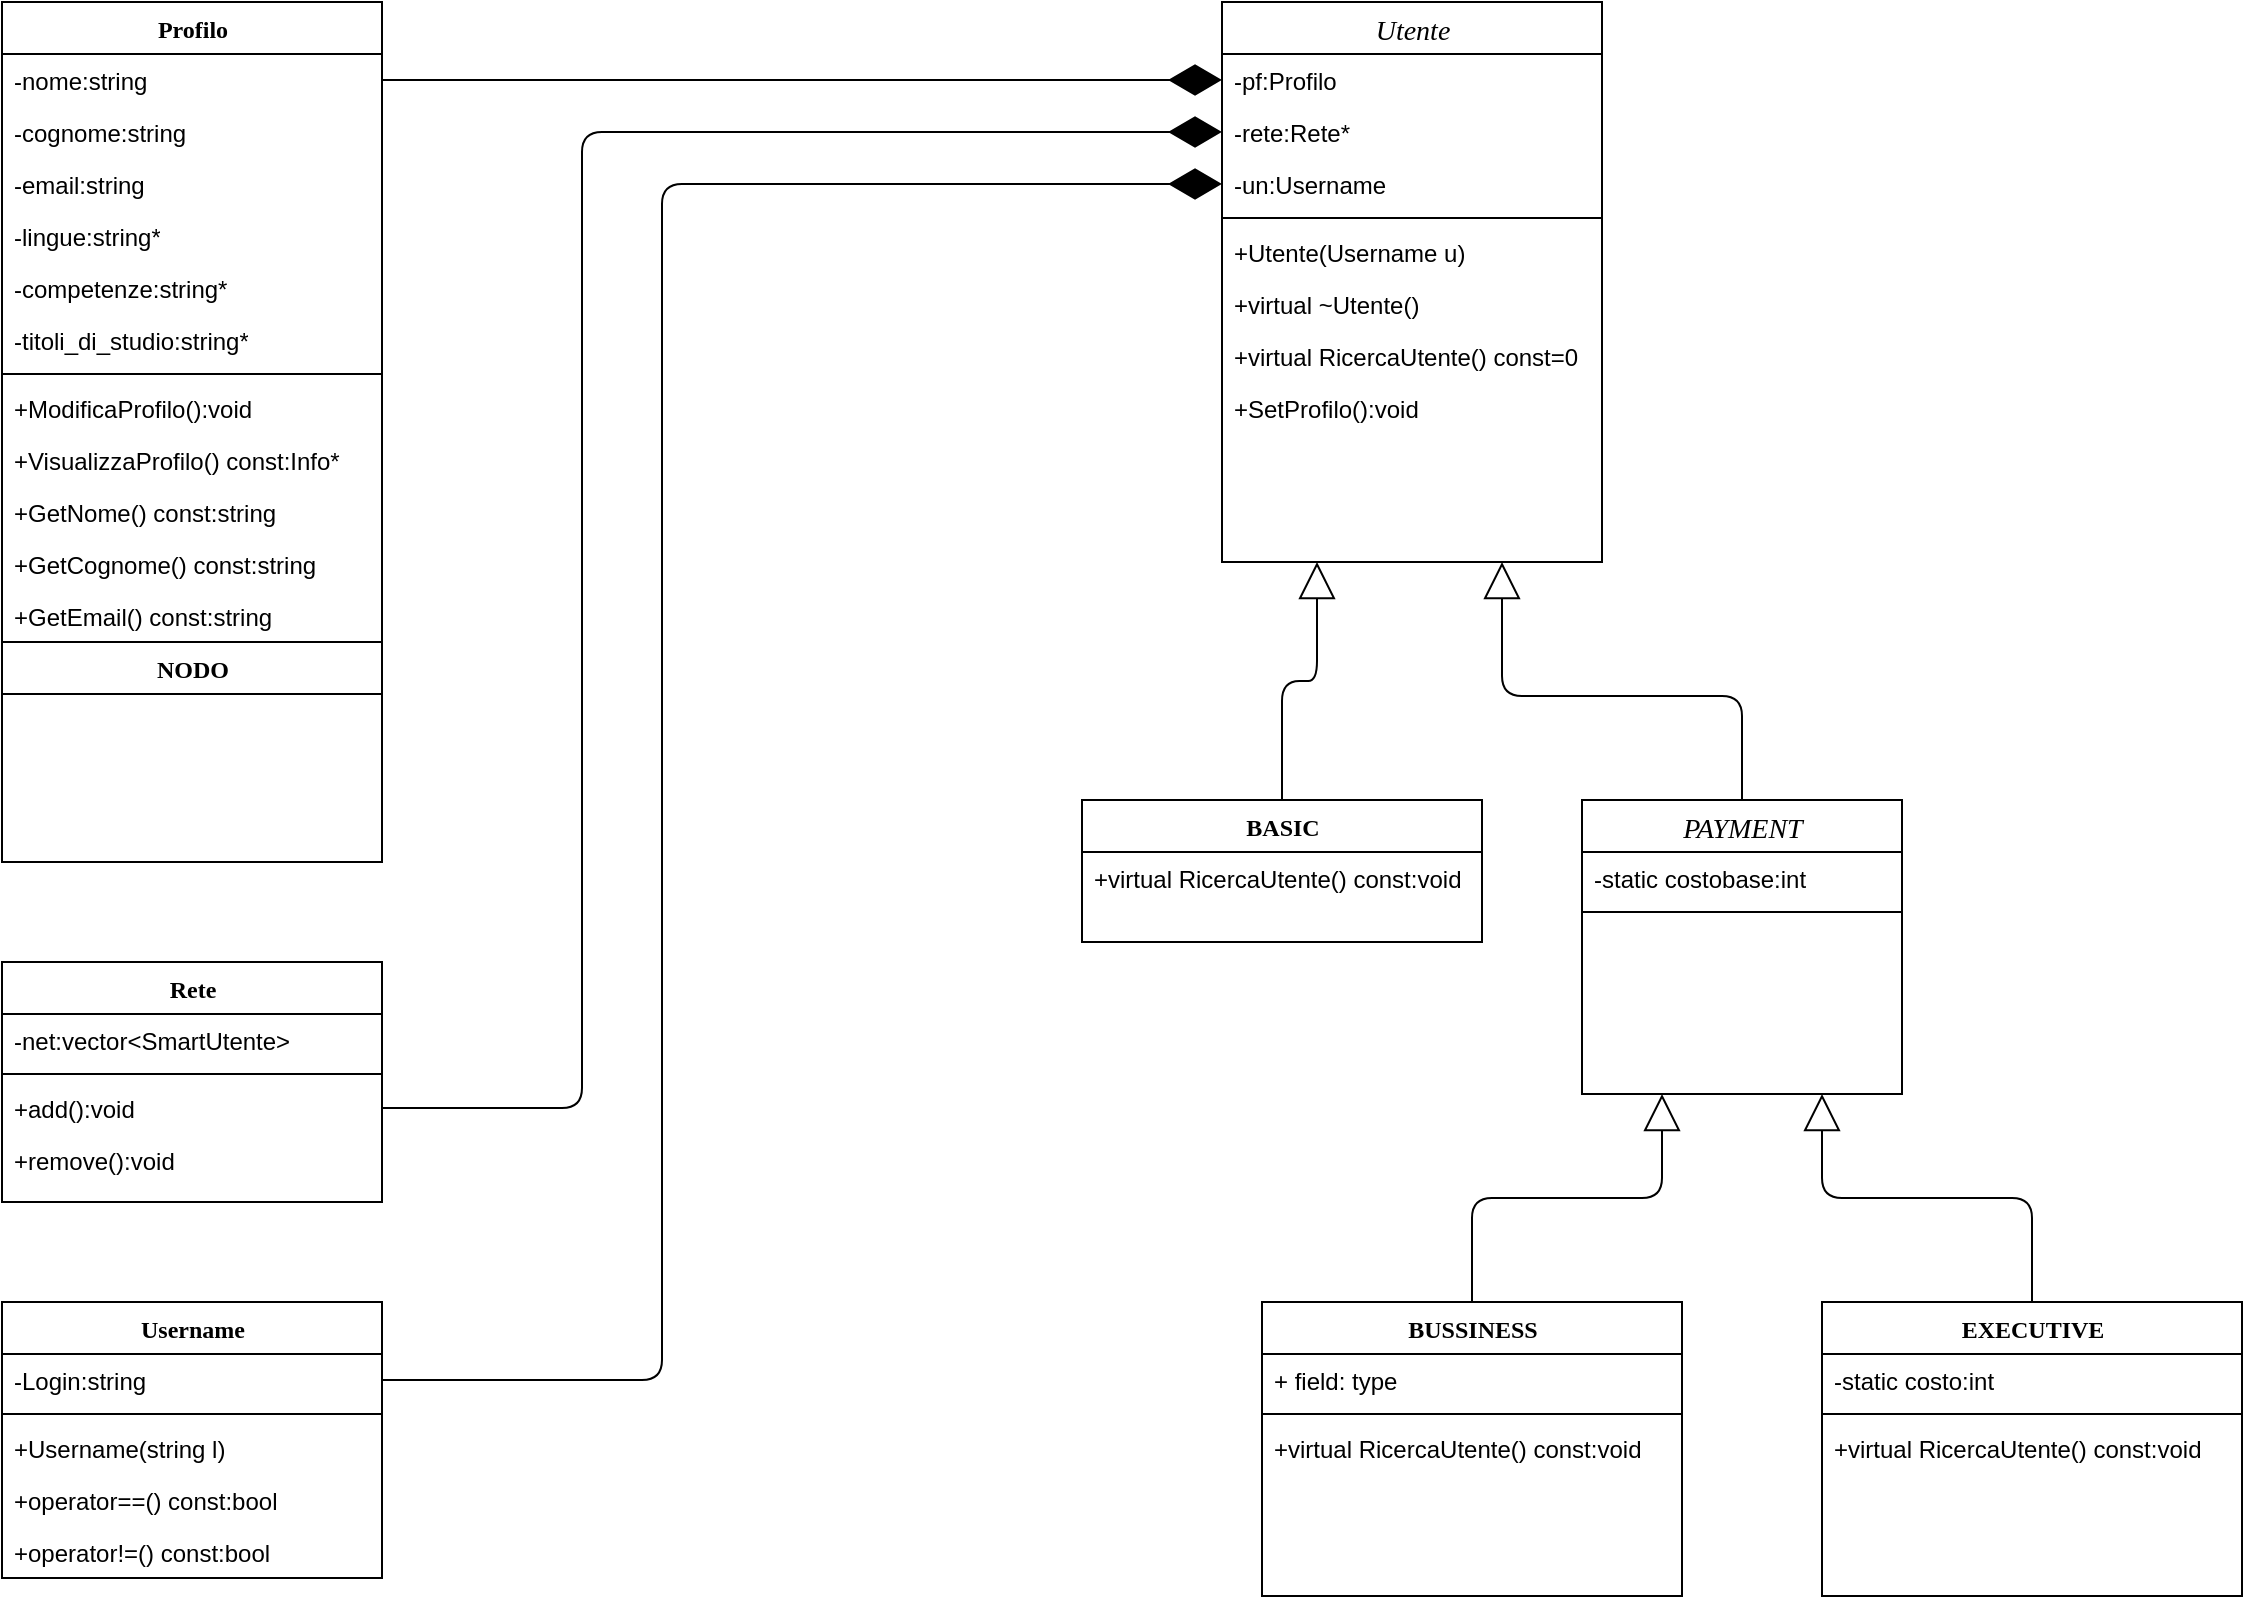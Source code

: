 <mxfile version="13.9.9" type="device"><diagram name="Page-1" id="9f46799a-70d6-7492-0946-bef42562c5a5"><mxGraphModel dx="3305" dy="1007" grid="1" gridSize="10" guides="1" tooltips="1" connect="1" arrows="1" fold="1" page="1" pageScale="1" pageWidth="1100" pageHeight="850" background="#ffffff" math="0" shadow="0"><root><mxCell id="0"/><mxCell id="1" parent="0"/><mxCell id="78961159f06e98e8-43" value="&lt;i style=&quot;font-weight: normal&quot;&gt;&lt;font style=&quot;font-size: 14px&quot;&gt;Utente&lt;/font&gt;&lt;/i&gt;" style="swimlane;html=1;fontStyle=1;align=center;verticalAlign=top;childLayout=stackLayout;horizontal=1;startSize=26;horizontalStack=0;resizeParent=1;resizeLast=0;collapsible=1;marginBottom=0;swimlaneFillColor=#ffffff;rounded=0;shadow=0;comic=0;labelBackgroundColor=none;strokeWidth=1;fillColor=none;fontFamily=Verdana;fontSize=12" parent="1" vertex="1"><mxGeometry x="440" y="60" width="190" height="280" as="geometry"/></mxCell><mxCell id="78961159f06e98e8-44" value="-pf:Profilo" style="text;html=1;strokeColor=none;fillColor=none;align=left;verticalAlign=top;spacingLeft=4;spacingRight=4;whiteSpace=wrap;overflow=hidden;rotatable=0;points=[[0,0.5],[1,0.5]];portConstraint=eastwest;" parent="78961159f06e98e8-43" vertex="1"><mxGeometry y="26" width="190" height="26" as="geometry"/></mxCell><mxCell id="78961159f06e98e8-45" value="-rete:Rete*" style="text;html=1;strokeColor=none;fillColor=none;align=left;verticalAlign=top;spacingLeft=4;spacingRight=4;whiteSpace=wrap;overflow=hidden;rotatable=0;points=[[0,0.5],[1,0.5]];portConstraint=eastwest;" parent="78961159f06e98e8-43" vertex="1"><mxGeometry y="52" width="190" height="26" as="geometry"/></mxCell><mxCell id="78961159f06e98e8-49" value="-un:Username" style="text;html=1;strokeColor=none;fillColor=none;align=left;verticalAlign=top;spacingLeft=4;spacingRight=4;whiteSpace=wrap;overflow=hidden;rotatable=0;points=[[0,0.5],[1,0.5]];portConstraint=eastwest;" parent="78961159f06e98e8-43" vertex="1"><mxGeometry y="78" width="190" height="26" as="geometry"/></mxCell><mxCell id="78961159f06e98e8-51" value="" style="line;html=1;strokeWidth=1;fillColor=none;align=left;verticalAlign=middle;spacingTop=-1;spacingLeft=3;spacingRight=3;rotatable=0;labelPosition=right;points=[];portConstraint=eastwest;" parent="78961159f06e98e8-43" vertex="1"><mxGeometry y="104" width="190" height="8" as="geometry"/></mxCell><mxCell id="78961159f06e98e8-52" value="+Utente(Username u)" style="text;html=1;strokeColor=none;fillColor=none;align=left;verticalAlign=top;spacingLeft=4;spacingRight=4;whiteSpace=wrap;overflow=hidden;rotatable=0;points=[[0,0.5],[1,0.5]];portConstraint=eastwest;" parent="78961159f06e98e8-43" vertex="1"><mxGeometry y="112" width="190" height="26" as="geometry"/></mxCell><mxCell id="78961159f06e98e8-53" value="+virtual ~Utente()" style="text;html=1;strokeColor=none;fillColor=none;align=left;verticalAlign=top;spacingLeft=4;spacingRight=4;whiteSpace=wrap;overflow=hidden;rotatable=0;points=[[0,0.5],[1,0.5]];portConstraint=eastwest;" parent="78961159f06e98e8-43" vertex="1"><mxGeometry y="138" width="190" height="26" as="geometry"/></mxCell><mxCell id="v5UPgxC0R2REi918HXMx-52" value="+virtual RicercaUtente() const=0" style="text;html=1;strokeColor=none;fillColor=none;align=left;verticalAlign=top;spacingLeft=4;spacingRight=4;whiteSpace=wrap;overflow=hidden;rotatable=0;points=[[0,0.5],[1,0.5]];portConstraint=eastwest;" parent="78961159f06e98e8-43" vertex="1"><mxGeometry y="164" width="190" height="26" as="geometry"/></mxCell><mxCell id="mXq1C8fhPcUwfYQWxl5j-1" value="+SetProfilo():void" style="text;html=1;strokeColor=none;fillColor=none;align=left;verticalAlign=top;spacingLeft=4;spacingRight=4;whiteSpace=wrap;overflow=hidden;rotatable=0;points=[[0,0.5],[1,0.5]];portConstraint=eastwest;" parent="78961159f06e98e8-43" vertex="1"><mxGeometry y="190" width="190" height="26" as="geometry"/></mxCell><mxCell id="78961159f06e98e8-82" value="BASIC" style="swimlane;html=1;fontStyle=1;align=center;verticalAlign=top;childLayout=stackLayout;horizontal=1;startSize=26;horizontalStack=0;resizeParent=1;resizeLast=0;collapsible=1;marginBottom=0;swimlaneFillColor=#ffffff;rounded=0;shadow=0;comic=0;labelBackgroundColor=none;strokeWidth=1;fillColor=none;fontFamily=Verdana;fontSize=12" parent="1" vertex="1"><mxGeometry x="370" y="459" width="200" height="71" as="geometry"/></mxCell><mxCell id="v5UPgxC0R2REi918HXMx-55" value="+virtual RicercaUtente() const:void" style="text;html=1;strokeColor=none;fillColor=none;align=left;verticalAlign=top;spacingLeft=4;spacingRight=4;whiteSpace=wrap;overflow=hidden;rotatable=0;points=[[0,0.5],[1,0.5]];portConstraint=eastwest;" parent="78961159f06e98e8-82" vertex="1"><mxGeometry y="26" width="200" height="26" as="geometry"/></mxCell><mxCell id="78961159f06e98e8-126" style="edgeStyle=orthogonalEdgeStyle;html=1;labelBackgroundColor=none;startFill=0;startSize=8;endArrow=block;endFill=0;endSize=16;fontFamily=Verdana;fontSize=12;" parent="1" source="78961159f06e98e8-108" target="78961159f06e98e8-43" edge="1"><mxGeometry relative="1" as="geometry"><Array as="points"><mxPoint x="700" y="407"/><mxPoint x="580" y="407"/></Array></mxGeometry></mxCell><mxCell id="78961159f06e98e8-108" value="&lt;span style=&quot;font-weight: normal&quot;&gt;&lt;i&gt;&lt;font style=&quot;font-size: 14px&quot;&gt;PAYMENT&lt;/font&gt;&lt;/i&gt;&lt;/span&gt;" style="swimlane;html=1;fontStyle=1;align=center;verticalAlign=top;childLayout=stackLayout;horizontal=1;startSize=26;horizontalStack=0;resizeParent=1;resizeLast=0;collapsible=1;marginBottom=0;swimlaneFillColor=#ffffff;rounded=0;shadow=0;comic=0;labelBackgroundColor=none;strokeWidth=1;fillColor=none;fontFamily=Verdana;fontSize=12" parent="1" vertex="1"><mxGeometry x="620" y="459.0" width="160" height="147" as="geometry"/></mxCell><mxCell id="78961159f06e98e8-109" value="-static costobase:int" style="text;html=1;strokeColor=none;fillColor=none;align=left;verticalAlign=top;spacingLeft=4;spacingRight=4;whiteSpace=wrap;overflow=hidden;rotatable=0;points=[[0,0.5],[1,0.5]];portConstraint=eastwest;" parent="78961159f06e98e8-108" vertex="1"><mxGeometry y="26" width="160" height="26" as="geometry"/></mxCell><mxCell id="78961159f06e98e8-116" value="" style="line;html=1;strokeWidth=1;fillColor=none;align=left;verticalAlign=middle;spacingTop=-1;spacingLeft=3;spacingRight=3;rotatable=0;labelPosition=right;points=[];portConstraint=eastwest;" parent="78961159f06e98e8-108" vertex="1"><mxGeometry y="52" width="160" height="8" as="geometry"/></mxCell><mxCell id="v5UPgxC0R2REi918HXMx-1" value="EXECUTIVE" style="swimlane;html=1;fontStyle=1;align=center;verticalAlign=top;childLayout=stackLayout;horizontal=1;startSize=26;horizontalStack=0;resizeParent=1;resizeLast=0;collapsible=1;marginBottom=0;swimlaneFillColor=#ffffff;rounded=0;shadow=0;comic=0;labelBackgroundColor=none;strokeWidth=1;fillColor=none;fontFamily=Verdana;fontSize=12" parent="1" vertex="1"><mxGeometry x="740" y="710" width="210" height="147" as="geometry"/></mxCell><mxCell id="v5UPgxC0R2REi918HXMx-2" value="-static costo:int" style="text;html=1;strokeColor=none;fillColor=none;align=left;verticalAlign=top;spacingLeft=4;spacingRight=4;whiteSpace=wrap;overflow=hidden;rotatable=0;points=[[0,0.5],[1,0.5]];portConstraint=eastwest;" parent="v5UPgxC0R2REi918HXMx-1" vertex="1"><mxGeometry y="26" width="210" height="26" as="geometry"/></mxCell><mxCell id="v5UPgxC0R2REi918HXMx-4" value="" style="line;html=1;strokeWidth=1;fillColor=none;align=left;verticalAlign=middle;spacingTop=-1;spacingLeft=3;spacingRight=3;rotatable=0;labelPosition=right;points=[];portConstraint=eastwest;" parent="v5UPgxC0R2REi918HXMx-1" vertex="1"><mxGeometry y="52" width="210" height="8" as="geometry"/></mxCell><mxCell id="ZDQgg5jnNf_6AU-pzQJe-7" value="+virtual RicercaUtente() const:void" style="text;html=1;strokeColor=none;fillColor=none;align=left;verticalAlign=top;spacingLeft=4;spacingRight=4;whiteSpace=wrap;overflow=hidden;rotatable=0;points=[[0,0.5],[1,0.5]];portConstraint=eastwest;" parent="v5UPgxC0R2REi918HXMx-1" vertex="1"><mxGeometry y="60" width="210" height="26" as="geometry"/></mxCell><mxCell id="v5UPgxC0R2REi918HXMx-7" value="BUSSINESS" style="swimlane;html=1;fontStyle=1;align=center;verticalAlign=top;childLayout=stackLayout;horizontal=1;startSize=26;horizontalStack=0;resizeParent=1;resizeLast=0;collapsible=1;marginBottom=0;swimlaneFillColor=#ffffff;rounded=0;shadow=0;comic=0;labelBackgroundColor=none;strokeWidth=1;fillColor=none;fontFamily=Verdana;fontSize=12" parent="1" vertex="1"><mxGeometry x="460" y="710" width="210" height="147" as="geometry"/></mxCell><mxCell id="v5UPgxC0R2REi918HXMx-8" value="+ field: type" style="text;html=1;strokeColor=none;fillColor=none;align=left;verticalAlign=top;spacingLeft=4;spacingRight=4;whiteSpace=wrap;overflow=hidden;rotatable=0;points=[[0,0.5],[1,0.5]];portConstraint=eastwest;" parent="v5UPgxC0R2REi918HXMx-7" vertex="1"><mxGeometry y="26" width="210" height="26" as="geometry"/></mxCell><mxCell id="v5UPgxC0R2REi918HXMx-10" value="" style="line;html=1;strokeWidth=1;fillColor=none;align=left;verticalAlign=middle;spacingTop=-1;spacingLeft=3;spacingRight=3;rotatable=0;labelPosition=right;points=[];portConstraint=eastwest;" parent="v5UPgxC0R2REi918HXMx-7" vertex="1"><mxGeometry y="52" width="210" height="8" as="geometry"/></mxCell><mxCell id="ZDQgg5jnNf_6AU-pzQJe-8" value="+virtual RicercaUtente() const:void" style="text;html=1;strokeColor=none;fillColor=none;align=left;verticalAlign=top;spacingLeft=4;spacingRight=4;whiteSpace=wrap;overflow=hidden;rotatable=0;points=[[0,0.5],[1,0.5]];portConstraint=eastwest;" parent="v5UPgxC0R2REi918HXMx-7" vertex="1"><mxGeometry y="60" width="210" height="26" as="geometry"/></mxCell><mxCell id="v5UPgxC0R2REi918HXMx-13" value="" style="endArrow=block;endSize=16;endFill=0;html=1;entryX=0.75;entryY=1;entryDx=0;entryDy=0;exitX=0.5;exitY=0;exitDx=0;exitDy=0;edgeStyle=orthogonalEdgeStyle;" parent="1" source="v5UPgxC0R2REi918HXMx-1" target="78961159f06e98e8-108" edge="1"><mxGeometry width="160" relative="1" as="geometry"><mxPoint x="480" y="440" as="sourcePoint"/><mxPoint x="640" y="440" as="targetPoint"/></mxGeometry></mxCell><mxCell id="v5UPgxC0R2REi918HXMx-14" value="" style="endArrow=block;endSize=16;endFill=0;html=1;exitX=0.5;exitY=0;exitDx=0;exitDy=0;entryX=0.25;entryY=1;entryDx=0;entryDy=0;edgeStyle=orthogonalEdgeStyle;" parent="1" source="v5UPgxC0R2REi918HXMx-7" target="78961159f06e98e8-108" edge="1"><mxGeometry width="160" relative="1" as="geometry"><mxPoint x="430" y="550" as="sourcePoint"/><mxPoint x="590" y="550" as="targetPoint"/></mxGeometry></mxCell><mxCell id="v5UPgxC0R2REi918HXMx-17" value="" style="endArrow=diamondThin;endFill=1;endSize=24;html=1;entryX=0;entryY=0.5;entryDx=0;entryDy=0;exitX=1;exitY=0.5;exitDx=0;exitDy=0;edgeStyle=orthogonalEdgeStyle;" parent="1" source="v5UPgxC0R2REi918HXMx-21" target="78961159f06e98e8-49" edge="1"><mxGeometry width="160" relative="1" as="geometry"><mxPoint x="260" y="210" as="sourcePoint"/><mxPoint x="420" y="210" as="targetPoint"/><Array as="points"><mxPoint x="160" y="749"/><mxPoint x="160" y="151"/></Array></mxGeometry></mxCell><mxCell id="v5UPgxC0R2REi918HXMx-18" value="" style="endArrow=diamondThin;endFill=1;endSize=24;html=1;entryX=0;entryY=0.5;entryDx=0;entryDy=0;exitX=1;exitY=0.5;exitDx=0;exitDy=0;edgeStyle=orthogonalEdgeStyle;" parent="1" source="v5UPgxC0R2REi918HXMx-32" target="78961159f06e98e8-45" edge="1"><mxGeometry width="160" relative="1" as="geometry"><mxPoint x="40" y="355" as="sourcePoint"/><mxPoint x="420" y="158" as="targetPoint"/><Array as="points"><mxPoint x="120" y="613"/><mxPoint x="120" y="125"/></Array></mxGeometry></mxCell><mxCell id="v5UPgxC0R2REi918HXMx-19" value="" style="endArrow=diamondThin;endFill=1;endSize=24;html=1;entryX=0;entryY=0.5;entryDx=0;entryDy=0;exitX=1;exitY=0.5;exitDx=0;exitDy=0;" parent="1" target="78961159f06e98e8-44" edge="1"><mxGeometry width="160" relative="1" as="geometry"><mxPoint x="20" y="99" as="sourcePoint"/><mxPoint x="420" y="100" as="targetPoint"/></mxGeometry></mxCell><mxCell id="v5UPgxC0R2REi918HXMx-20" value="Username" style="swimlane;html=1;fontStyle=1;align=center;verticalAlign=top;childLayout=stackLayout;horizontal=1;startSize=26;horizontalStack=0;resizeParent=1;resizeLast=0;collapsible=1;marginBottom=0;swimlaneFillColor=#ffffff;rounded=0;shadow=0;comic=0;labelBackgroundColor=none;strokeWidth=1;fillColor=none;fontFamily=Verdana;fontSize=12" parent="1" vertex="1"><mxGeometry x="-170" y="710" width="190" height="138" as="geometry"/></mxCell><mxCell id="v5UPgxC0R2REi918HXMx-21" value="-Login:string" style="text;html=1;strokeColor=none;fillColor=none;align=left;verticalAlign=top;spacingLeft=4;spacingRight=4;whiteSpace=wrap;overflow=hidden;rotatable=0;points=[[0,0.5],[1,0.5]];portConstraint=eastwest;" parent="v5UPgxC0R2REi918HXMx-20" vertex="1"><mxGeometry y="26" width="190" height="26" as="geometry"/></mxCell><mxCell id="v5UPgxC0R2REi918HXMx-24" value="" style="line;html=1;strokeWidth=1;fillColor=none;align=left;verticalAlign=middle;spacingTop=-1;spacingLeft=3;spacingRight=3;rotatable=0;labelPosition=right;points=[];portConstraint=eastwest;" parent="v5UPgxC0R2REi918HXMx-20" vertex="1"><mxGeometry y="52" width="190" height="8" as="geometry"/></mxCell><mxCell id="v5UPgxC0R2REi918HXMx-25" value="+Username(string l)" style="text;html=1;strokeColor=none;fillColor=none;align=left;verticalAlign=top;spacingLeft=4;spacingRight=4;whiteSpace=wrap;overflow=hidden;rotatable=0;points=[[0,0.5],[1,0.5]];portConstraint=eastwest;" parent="v5UPgxC0R2REi918HXMx-20" vertex="1"><mxGeometry y="60" width="190" height="26" as="geometry"/></mxCell><mxCell id="sVwfXMxKjgZvQV13MR9O-2" value="+operator==() const:bool" style="text;html=1;strokeColor=none;fillColor=none;align=left;verticalAlign=top;spacingLeft=4;spacingRight=4;whiteSpace=wrap;overflow=hidden;rotatable=0;points=[[0,0.5],[1,0.5]];portConstraint=eastwest;" vertex="1" parent="v5UPgxC0R2REi918HXMx-20"><mxGeometry y="86" width="190" height="26" as="geometry"/></mxCell><mxCell id="sVwfXMxKjgZvQV13MR9O-3" value="+operator!=() const:bool" style="text;html=1;strokeColor=none;fillColor=none;align=left;verticalAlign=top;spacingLeft=4;spacingRight=4;whiteSpace=wrap;overflow=hidden;rotatable=0;points=[[0,0.5],[1,0.5]];portConstraint=eastwest;" vertex="1" parent="v5UPgxC0R2REi918HXMx-20"><mxGeometry y="112" width="190" height="26" as="geometry"/></mxCell><mxCell id="v5UPgxC0R2REi918HXMx-27" value="Rete" style="swimlane;html=1;fontStyle=1;align=center;verticalAlign=top;childLayout=stackLayout;horizontal=1;startSize=26;horizontalStack=0;resizeParent=1;resizeLast=0;collapsible=1;marginBottom=0;swimlaneFillColor=#ffffff;rounded=0;shadow=0;comic=0;labelBackgroundColor=none;strokeWidth=1;fillColor=none;fontFamily=Verdana;fontSize=12" parent="1" vertex="1"><mxGeometry x="-170" y="540" width="190" height="120" as="geometry"/></mxCell><mxCell id="v5UPgxC0R2REi918HXMx-28" value="-net:vector&amp;lt;SmartUtente&amp;gt;" style="text;html=1;strokeColor=none;fillColor=none;align=left;verticalAlign=top;spacingLeft=4;spacingRight=4;whiteSpace=wrap;overflow=hidden;rotatable=0;points=[[0,0.5],[1,0.5]];portConstraint=eastwest;" parent="v5UPgxC0R2REi918HXMx-27" vertex="1"><mxGeometry y="26" width="190" height="26" as="geometry"/></mxCell><mxCell id="v5UPgxC0R2REi918HXMx-31" value="" style="line;html=1;strokeWidth=1;fillColor=none;align=left;verticalAlign=middle;spacingTop=-1;spacingLeft=3;spacingRight=3;rotatable=0;labelPosition=right;points=[];portConstraint=eastwest;" parent="v5UPgxC0R2REi918HXMx-27" vertex="1"><mxGeometry y="52" width="190" height="8" as="geometry"/></mxCell><mxCell id="v5UPgxC0R2REi918HXMx-32" value="+add():void" style="text;html=1;strokeColor=none;fillColor=none;align=left;verticalAlign=top;spacingLeft=4;spacingRight=4;whiteSpace=wrap;overflow=hidden;rotatable=0;points=[[0,0.5],[1,0.5]];portConstraint=eastwest;" parent="v5UPgxC0R2REi918HXMx-27" vertex="1"><mxGeometry y="60" width="190" height="26" as="geometry"/></mxCell><mxCell id="v5UPgxC0R2REi918HXMx-33" value="+remove():void" style="text;html=1;strokeColor=none;fillColor=none;align=left;verticalAlign=top;spacingLeft=4;spacingRight=4;whiteSpace=wrap;overflow=hidden;rotatable=0;points=[[0,0.5],[1,0.5]];portConstraint=eastwest;" parent="v5UPgxC0R2REi918HXMx-27" vertex="1"><mxGeometry y="86" width="190" height="26" as="geometry"/></mxCell><mxCell id="v5UPgxC0R2REi918HXMx-34" value="Profilo" style="swimlane;html=1;fontStyle=1;align=center;verticalAlign=top;childLayout=stackLayout;horizontal=1;startSize=26;horizontalStack=0;resizeParent=1;resizeLast=0;collapsible=1;marginBottom=0;swimlaneFillColor=#ffffff;rounded=0;shadow=0;comic=0;labelBackgroundColor=none;strokeWidth=1;fillColor=none;fontFamily=Verdana;fontSize=12" parent="1" vertex="1"><mxGeometry x="-170" y="60" width="190" height="430" as="geometry"/></mxCell><mxCell id="v5UPgxC0R2REi918HXMx-43" value="-nome:string" style="text;html=1;strokeColor=none;fillColor=none;align=left;verticalAlign=top;spacingLeft=4;spacingRight=4;whiteSpace=wrap;overflow=hidden;rotatable=0;points=[[0,0.5],[1,0.5]];portConstraint=eastwest;" parent="v5UPgxC0R2REi918HXMx-34" vertex="1"><mxGeometry y="26" width="190" height="26" as="geometry"/></mxCell><mxCell id="v5UPgxC0R2REi918HXMx-59" value="-cognome:string" style="text;html=1;strokeColor=none;fillColor=none;align=left;verticalAlign=top;spacingLeft=4;spacingRight=4;whiteSpace=wrap;overflow=hidden;rotatable=0;points=[[0,0.5],[1,0.5]];portConstraint=eastwest;" parent="v5UPgxC0R2REi918HXMx-34" vertex="1"><mxGeometry y="52" width="190" height="26" as="geometry"/></mxCell><mxCell id="v5UPgxC0R2REi918HXMx-60" value="-email:string" style="text;html=1;strokeColor=none;fillColor=none;align=left;verticalAlign=top;spacingLeft=4;spacingRight=4;whiteSpace=wrap;overflow=hidden;rotatable=0;points=[[0,0.5],[1,0.5]];portConstraint=eastwest;" parent="v5UPgxC0R2REi918HXMx-34" vertex="1"><mxGeometry y="78" width="190" height="26" as="geometry"/></mxCell><mxCell id="v5UPgxC0R2REi918HXMx-58" value="-lingue:string*" style="text;html=1;strokeColor=none;fillColor=none;align=left;verticalAlign=top;spacingLeft=4;spacingRight=4;whiteSpace=wrap;overflow=hidden;rotatable=0;points=[[0,0.5],[1,0.5]];portConstraint=eastwest;" parent="v5UPgxC0R2REi918HXMx-34" vertex="1"><mxGeometry y="104" width="190" height="26" as="geometry"/></mxCell><mxCell id="v5UPgxC0R2REi918HXMx-71" value="-competenze:string*" style="text;html=1;strokeColor=none;fillColor=none;align=left;verticalAlign=top;spacingLeft=4;spacingRight=4;whiteSpace=wrap;overflow=hidden;rotatable=0;points=[[0,0.5],[1,0.5]];portConstraint=eastwest;" parent="v5UPgxC0R2REi918HXMx-34" vertex="1"><mxGeometry y="130" width="190" height="26" as="geometry"/></mxCell><mxCell id="v5UPgxC0R2REi918HXMx-61" value="-titoli_di_studio:string*" style="text;html=1;strokeColor=none;fillColor=none;align=left;verticalAlign=top;spacingLeft=4;spacingRight=4;whiteSpace=wrap;overflow=hidden;rotatable=0;points=[[0,0.5],[1,0.5]];portConstraint=eastwest;" parent="v5UPgxC0R2REi918HXMx-34" vertex="1"><mxGeometry y="156" width="190" height="26" as="geometry"/></mxCell><mxCell id="v5UPgxC0R2REi918HXMx-53" value="" style="line;html=1;strokeWidth=1;fillColor=none;align=left;verticalAlign=middle;spacingTop=-1;spacingLeft=3;spacingRight=3;rotatable=0;labelPosition=right;points=[];portConstraint=eastwest;" parent="v5UPgxC0R2REi918HXMx-34" vertex="1"><mxGeometry y="182" width="190" height="8" as="geometry"/></mxCell><mxCell id="v5UPgxC0R2REi918HXMx-54" value="+ModificaProfilo():void" style="text;html=1;strokeColor=none;fillColor=none;align=left;verticalAlign=top;spacingLeft=4;spacingRight=4;whiteSpace=wrap;overflow=hidden;rotatable=0;points=[[0,0.5],[1,0.5]];portConstraint=eastwest;" parent="v5UPgxC0R2REi918HXMx-34" vertex="1"><mxGeometry y="190" width="190" height="26" as="geometry"/></mxCell><mxCell id="v5UPgxC0R2REi918HXMx-51" value="+VisualizzaProfilo() const:Info*" style="text;html=1;strokeColor=none;fillColor=none;align=left;verticalAlign=top;spacingLeft=4;spacingRight=4;whiteSpace=wrap;overflow=hidden;rotatable=0;points=[[0,0.5],[1,0.5]];portConstraint=eastwest;" parent="v5UPgxC0R2REi918HXMx-34" vertex="1"><mxGeometry y="216" width="190" height="26" as="geometry"/></mxCell><mxCell id="v5UPgxC0R2REi918HXMx-65" value="+GetNome() const:string&amp;nbsp;" style="text;html=1;strokeColor=none;fillColor=none;align=left;verticalAlign=top;spacingLeft=4;spacingRight=4;whiteSpace=wrap;overflow=hidden;rotatable=0;points=[[0,0.5],[1,0.5]];portConstraint=eastwest;" parent="v5UPgxC0R2REi918HXMx-34" vertex="1"><mxGeometry y="242" width="190" height="26" as="geometry"/></mxCell><mxCell id="v5UPgxC0R2REi918HXMx-69" value="+GetCognome() const:string&amp;nbsp;" style="text;html=1;strokeColor=none;fillColor=none;align=left;verticalAlign=top;spacingLeft=4;spacingRight=4;whiteSpace=wrap;overflow=hidden;rotatable=0;points=[[0,0.5],[1,0.5]];portConstraint=eastwest;" parent="v5UPgxC0R2REi918HXMx-34" vertex="1"><mxGeometry y="268" width="190" height="26" as="geometry"/></mxCell><mxCell id="v5UPgxC0R2REi918HXMx-70" value="+GetEmail() const:string&amp;nbsp;" style="text;html=1;strokeColor=none;fillColor=none;align=left;verticalAlign=top;spacingLeft=4;spacingRight=4;whiteSpace=wrap;overflow=hidden;rotatable=0;points=[[0,0.5],[1,0.5]];portConstraint=eastwest;" parent="v5UPgxC0R2REi918HXMx-34" vertex="1"><mxGeometry y="294" width="190" height="26" as="geometry"/></mxCell><mxCell id="ZDQgg5jnNf_6AU-pzQJe-1" value="NODO" style="swimlane;html=1;fontStyle=1;align=center;verticalAlign=top;childLayout=stackLayout;horizontal=1;startSize=26;horizontalStack=0;resizeParent=1;resizeLast=0;collapsible=1;marginBottom=0;swimlaneFillColor=#ffffff;rounded=0;shadow=0;comic=0;labelBackgroundColor=none;strokeWidth=1;fillColor=none;fontFamily=Verdana;fontSize=12" parent="v5UPgxC0R2REi918HXMx-34" vertex="1" collapsed="1"><mxGeometry y="320" width="190" height="26" as="geometry"><mxRectangle y="320" width="190" height="140" as="alternateBounds"/></mxGeometry></mxCell><mxCell id="ZDQgg5jnNf_6AU-pzQJe-2" value="+info:string" style="text;html=1;strokeColor=none;fillColor=none;align=left;verticalAlign=top;spacingLeft=4;spacingRight=4;whiteSpace=wrap;overflow=hidden;rotatable=0;points=[[0,0.5],[1,0.5]];portConstraint=eastwest;" parent="ZDQgg5jnNf_6AU-pzQJe-1" vertex="1"><mxGeometry y="26" width="190" height="26" as="geometry"/></mxCell><mxCell id="ZDQgg5jnNf_6AU-pzQJe-3" value="+next:nodo*&lt;span style=&quot;color: rgba(0 , 0 , 0 , 0) ; font-family: monospace ; font-size: 0px&quot;&gt;%3CmxGraphModel%3E%3Croot%3E%3CmxCell%20id%3D%220%22%2F%3E%3CmxCell%20id%3D%221%22%20parent%3D%220%22%2F%3E%3CmxCell%20id%3D%222%22%20value%3D%22%2Binfo%3Astring%22%20style%3D%22text%3Bhtml%3D1%3BstrokeColor%3Dnone%3BfillColor%3Dnone%3Balign%3Dleft%3BverticalAlign%3Dtop%3BspacingLeft%3D4%3BspacingRight%3D4%3BwhiteSpace%3Dwrap%3Boverflow%3Dhidden%3Brotatable%3D0%3Bpoints%3D%5B%5B0%2C0.5%5D%2C%5B1%2C0.5%5D%5D%3BportConstraint%3Deastwest%3B%22%20vertex%3D%221%22%20parent%3D%221%22%3E%3CmxGeometry%20x%3D%22170%22%20y%3D%22196%22%20width%3D%22190%22%20height%3D%2226%22%20as%3D%22geometry%22%2F%3E%3C%2FmxCell%3E%3C%2Froot%3E%3C%2FmxGraphModel%3E&lt;/span&gt;&lt;span style=&quot;color: rgba(0 , 0 , 0 , 0) ; font-family: monospace ; font-size: 0px&quot;&gt;%3CmxGraphModel%3E%3Croot%3E%3CmxCell%20id%3D%220%22%2F%3E%3CmxCell%20id%3D%221%22%20parent%3D%220%22%2F%3E%3CmxCell%20id%3D%222%22%20value%3D%22%2Binfo%3Astring%22%20style%3D%22text%3Bhtml%3D1%3BstrokeColor%3Dnone%3BfillColor%3Dnone%3Balign%3Dleft%3BverticalAlign%3Dtop%3BspacingLeft%3D4%3BspacingRight%3D4%3BwhiteSpace%3Dwrap%3Boverflow%3Dhidden%3Brotatable%3D0%3Bpoints%3D%5B%5B0%2C0.5%5D%2C%5B1%2C0.5%5D%5D%3BportConstraint%3Deastwest%3B%22%20vertex%3D%221%22%20parent%3D%221%22%3E%3CmxGeometry%20x%3D%22170%22%20y%3D%22196%22%20width%3D%22190%22%20height%3D%2226%22%20as%3D%22geometry%22%2F%3E%3C%2FmxCell%3E%3C%2Froot%3E%3C%2FmxGraphModel%3E&lt;/span&gt;&lt;span style=&quot;color: rgba(0 , 0 , 0 , 0) ; font-family: monospace ; font-size: 0px&quot;&gt;%3CmxGraphModel%3E%3Croot%3E%3CmxCell%20id%3D%220%22%2F%3E%3CmxCell%20id%3D%221%22%20parent%3D%220%22%2F%3E%3CmxCell%20id%3D%222%22%20value%3D%22%2Binfo%3Astring%22%20style%3D%22text%3Bhtml%3D1%3BstrokeColor%3Dnone%3BfillColor%3Dnone%3Balign%3Dleft%3BverticalAlign%3Dtop%3BspacingLeft%3D4%3BspacingRight%3D4%3BwhiteSpace%3Dwrap%3Boverflow%3Dhidden%3Brotatable%3D0%3Bpoints%3D%5B%5B0%2C0.5%5D%2C%5B1%2C0.5%5D%5D%3BportConstraint%3Deastwest%3B%22%20vertex%3D%221%22%20parent%3D%221%22%3E%3CmxGeometry%20x%3D%22170%22%20y%3D%22196%22%20width%3D%22190%22%20height%3D%2226%22%20as%3D%22geometry%22%2F%3E%3C%2FmxCell%3E%3C%2Froot%3E%3C%2FmxGraphModel%3E&lt;/span&gt;" style="text;html=1;strokeColor=none;fillColor=none;align=left;verticalAlign=top;spacingLeft=4;spacingRight=4;whiteSpace=wrap;overflow=hidden;rotatable=0;points=[[0,0.5],[1,0.5]];portConstraint=eastwest;" parent="ZDQgg5jnNf_6AU-pzQJe-1" vertex="1"><mxGeometry y="52" width="190" height="26" as="geometry"/></mxCell><mxCell id="ZDQgg5jnNf_6AU-pzQJe-6" value="+nodo()" style="text;html=1;strokeColor=none;fillColor=none;align=left;verticalAlign=top;spacingLeft=4;spacingRight=4;whiteSpace=wrap;overflow=hidden;rotatable=0;points=[[0,0.5],[1,0.5]];portConstraint=eastwest;" parent="ZDQgg5jnNf_6AU-pzQJe-1" vertex="1"><mxGeometry y="78" width="190" height="26" as="geometry"/></mxCell><mxCell id="ZDQgg5jnNf_6AU-pzQJe-5" value="+nodo(string s,nodo*)" style="text;html=1;strokeColor=none;fillColor=none;align=left;verticalAlign=top;spacingLeft=4;spacingRight=4;whiteSpace=wrap;overflow=hidden;rotatable=0;points=[[0,0.5],[1,0.5]];portConstraint=eastwest;" parent="ZDQgg5jnNf_6AU-pzQJe-1" vertex="1"><mxGeometry y="104" width="190" height="26" as="geometry"/></mxCell><mxCell id="mXq1C8fhPcUwfYQWxl5j-4" value="" style="endArrow=block;endSize=16;endFill=0;html=1;entryX=0.25;entryY=1;entryDx=0;entryDy=0;exitX=0.5;exitY=0;exitDx=0;exitDy=0;edgeStyle=orthogonalEdgeStyle;" parent="1" source="78961159f06e98e8-82" target="78961159f06e98e8-43" edge="1"><mxGeometry width="160" relative="1" as="geometry"><mxPoint x="280" y="420" as="sourcePoint"/><mxPoint x="440" y="420" as="targetPoint"/></mxGeometry></mxCell></root></mxGraphModel></diagram></mxfile>